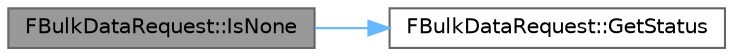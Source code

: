 digraph "FBulkDataRequest::IsNone"
{
 // INTERACTIVE_SVG=YES
 // LATEX_PDF_SIZE
  bgcolor="transparent";
  edge [fontname=Helvetica,fontsize=10,labelfontname=Helvetica,labelfontsize=10];
  node [fontname=Helvetica,fontsize=10,shape=box,height=0.2,width=0.4];
  rankdir="LR";
  Node1 [id="Node000001",label="FBulkDataRequest::IsNone",height=0.2,width=0.4,color="gray40", fillcolor="grey60", style="filled", fontcolor="black",tooltip="Returns whether the request is associated with a pending or completed request."];
  Node1 -> Node2 [id="edge1_Node000001_Node000002",color="steelblue1",style="solid",tooltip=" "];
  Node2 [id="Node000002",label="FBulkDataRequest::GetStatus",height=0.2,width=0.4,color="grey40", fillcolor="white", style="filled",URL="$d7/dcd/classFBulkDataRequest.html#a149739dfdfff0db84911b56089655205",tooltip="Returns current status of the request."];
}
